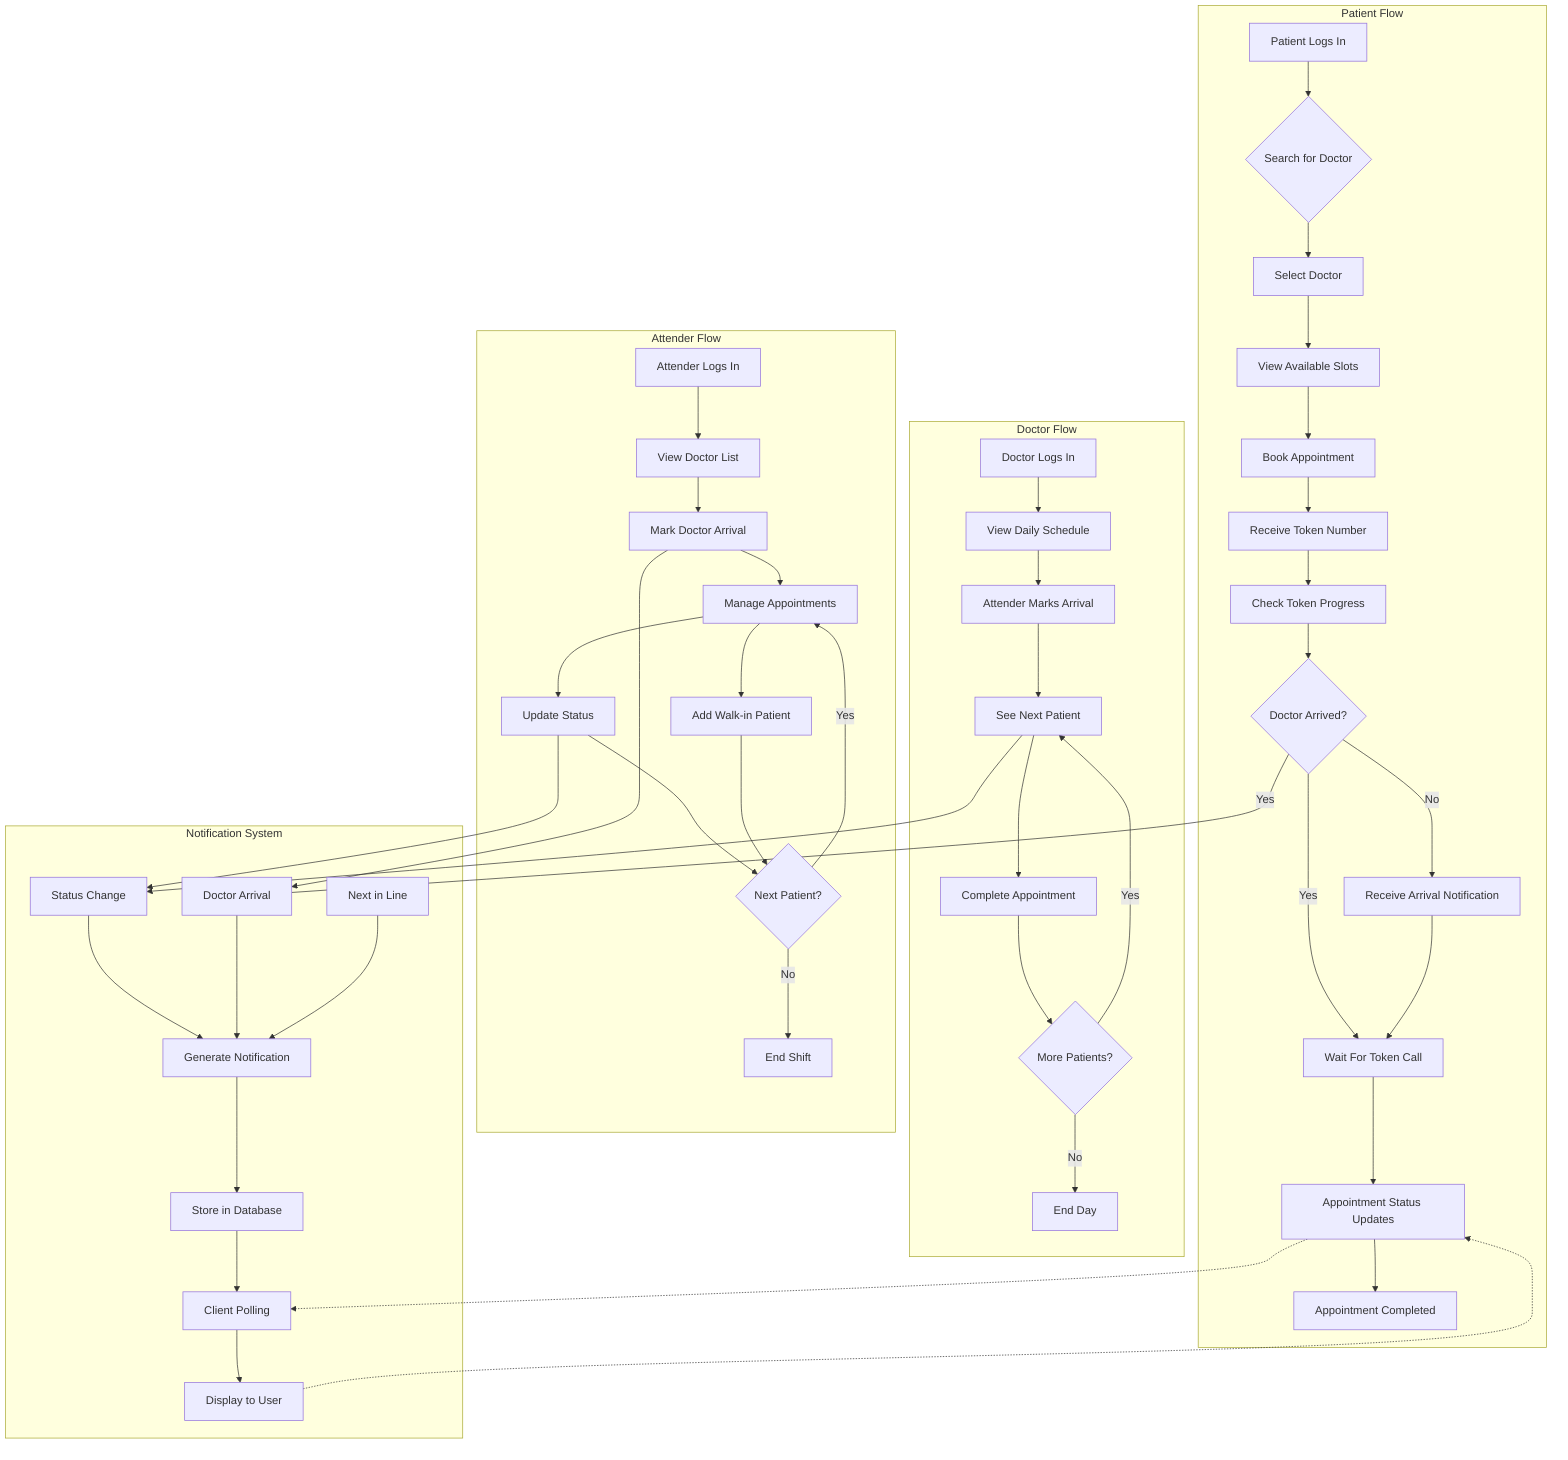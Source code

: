 flowchart TD
    subgraph "Patient Flow"
        A[Patient Logs In] --> B{Search for Doctor}
        B --> C[Select Doctor]
        C --> D[View Available Slots]
        D --> E[Book Appointment]
        E --> F[Receive Token Number]
        F --> G[Check Token Progress]
        G --> H{Doctor Arrived?}
        H -- Yes --> I[Wait For Token Call]
        H -- No --> J[Receive Arrival Notification]
        J --> I
        I --> K[Appointment Status Updates]
        K --> L[Appointment Completed]
    end

    subgraph "Doctor Flow"
        AA[Doctor Logs In] --> BB[View Daily Schedule]
        BB --> CC[Attender Marks Arrival]
        CC --> DD[See Next Patient]
        DD --> EE[Complete Appointment]
        EE --> FF{More Patients?}
        FF -- Yes --> DD
        FF -- No --> GG[End Day]
    end

    subgraph "Attender Flow"
        AAA[Attender Logs In] --> BBB[View Doctor List]
        BBB --> CCC[Mark Doctor Arrival]
        CCC --> DDD[Manage Appointments]
        DDD --> EEE[Update Status]
        DDD --> FFF[Add Walk-in Patient]
        EEE --> GGG{Next Patient?}
        FFF --> GGG
        GGG -- Yes --> DDD
        GGG -- No --> HHH[End Shift]
    end

    subgraph "Notification System"
        AAAA[Status Change] --> BBBB[Generate Notification]
        CCCC[Doctor Arrival] --> BBBB
        DDDD[Next in Line] --> BBBB
        BBBB --> EEEE[Store in Database]
        EEEE --> FFFF[Client Polling]
        FFFF --> GGGG[Display to User]
    end

    H -- Yes --- CCCC
    DD --> AAAA
    EEE --> AAAA
    CCC --> CCCC
    K -.-> FFFF
    GGGG -.-> K